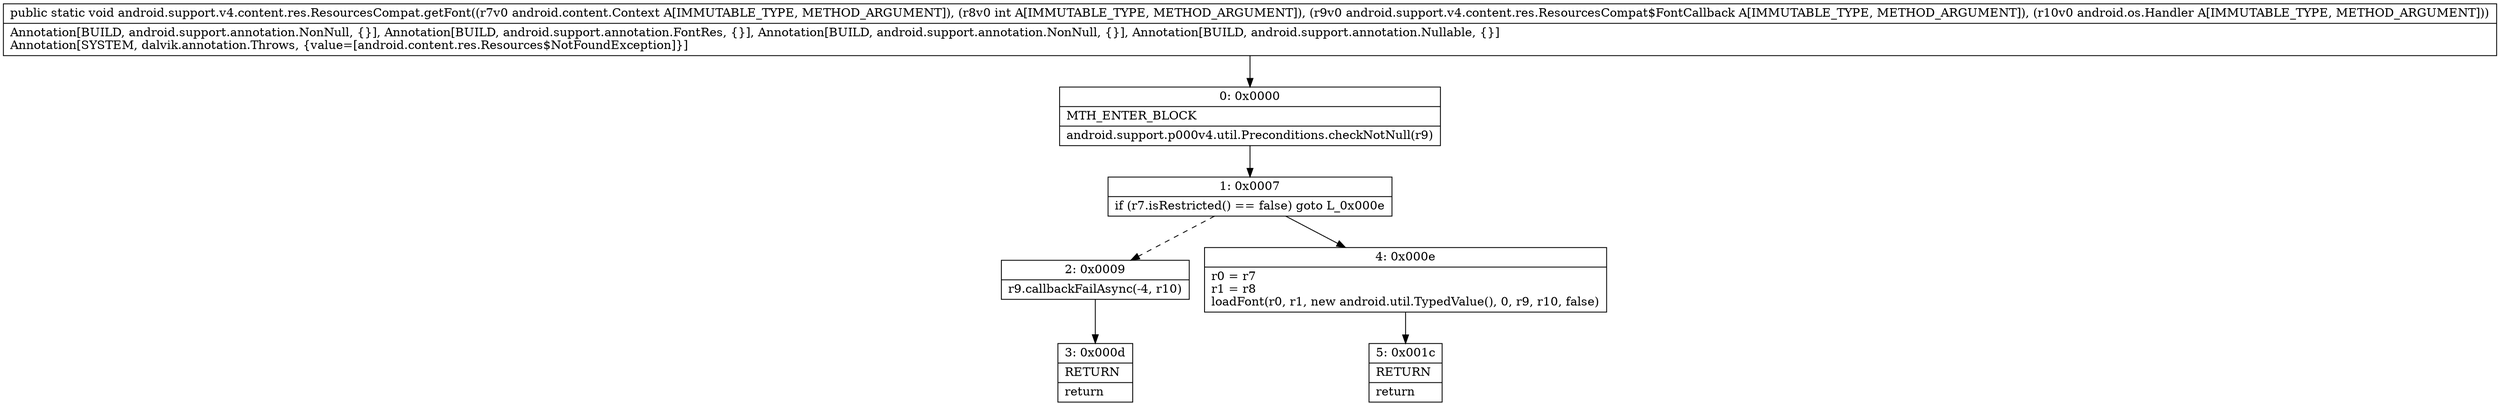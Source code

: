 digraph "CFG forandroid.support.v4.content.res.ResourcesCompat.getFont(Landroid\/content\/Context;ILandroid\/support\/v4\/content\/res\/ResourcesCompat$FontCallback;Landroid\/os\/Handler;)V" {
Node_0 [shape=record,label="{0\:\ 0x0000|MTH_ENTER_BLOCK\l|android.support.p000v4.util.Preconditions.checkNotNull(r9)\l}"];
Node_1 [shape=record,label="{1\:\ 0x0007|if (r7.isRestricted() == false) goto L_0x000e\l}"];
Node_2 [shape=record,label="{2\:\ 0x0009|r9.callbackFailAsync(\-4, r10)\l}"];
Node_3 [shape=record,label="{3\:\ 0x000d|RETURN\l|return\l}"];
Node_4 [shape=record,label="{4\:\ 0x000e|r0 = r7\lr1 = r8\lloadFont(r0, r1, new android.util.TypedValue(), 0, r9, r10, false)\l}"];
Node_5 [shape=record,label="{5\:\ 0x001c|RETURN\l|return\l}"];
MethodNode[shape=record,label="{public static void android.support.v4.content.res.ResourcesCompat.getFont((r7v0 android.content.Context A[IMMUTABLE_TYPE, METHOD_ARGUMENT]), (r8v0 int A[IMMUTABLE_TYPE, METHOD_ARGUMENT]), (r9v0 android.support.v4.content.res.ResourcesCompat$FontCallback A[IMMUTABLE_TYPE, METHOD_ARGUMENT]), (r10v0 android.os.Handler A[IMMUTABLE_TYPE, METHOD_ARGUMENT]))  | Annotation[BUILD, android.support.annotation.NonNull, \{\}], Annotation[BUILD, android.support.annotation.FontRes, \{\}], Annotation[BUILD, android.support.annotation.NonNull, \{\}], Annotation[BUILD, android.support.annotation.Nullable, \{\}]\lAnnotation[SYSTEM, dalvik.annotation.Throws, \{value=[android.content.res.Resources$NotFoundException]\}]\l}"];
MethodNode -> Node_0;
Node_0 -> Node_1;
Node_1 -> Node_2[style=dashed];
Node_1 -> Node_4;
Node_2 -> Node_3;
Node_4 -> Node_5;
}

